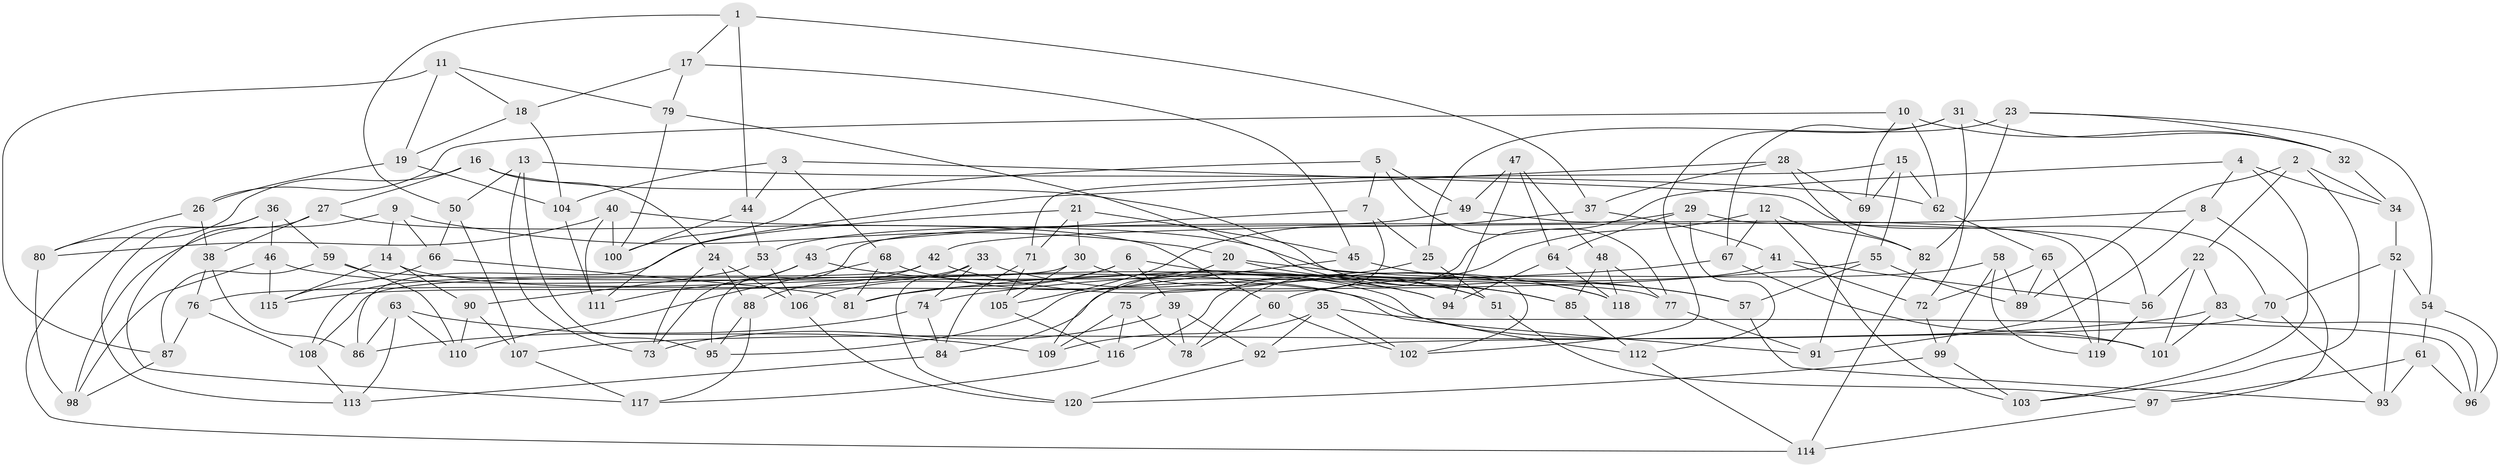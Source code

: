 // coarse degree distribution, {6: 0.35714285714285715, 4: 0.5714285714285714, 5: 0.07142857142857142}
// Generated by graph-tools (version 1.1) at 2025/24/03/03/25 07:24:24]
// undirected, 120 vertices, 240 edges
graph export_dot {
graph [start="1"]
  node [color=gray90,style=filled];
  1;
  2;
  3;
  4;
  5;
  6;
  7;
  8;
  9;
  10;
  11;
  12;
  13;
  14;
  15;
  16;
  17;
  18;
  19;
  20;
  21;
  22;
  23;
  24;
  25;
  26;
  27;
  28;
  29;
  30;
  31;
  32;
  33;
  34;
  35;
  36;
  37;
  38;
  39;
  40;
  41;
  42;
  43;
  44;
  45;
  46;
  47;
  48;
  49;
  50;
  51;
  52;
  53;
  54;
  55;
  56;
  57;
  58;
  59;
  60;
  61;
  62;
  63;
  64;
  65;
  66;
  67;
  68;
  69;
  70;
  71;
  72;
  73;
  74;
  75;
  76;
  77;
  78;
  79;
  80;
  81;
  82;
  83;
  84;
  85;
  86;
  87;
  88;
  89;
  90;
  91;
  92;
  93;
  94;
  95;
  96;
  97;
  98;
  99;
  100;
  101;
  102;
  103;
  104;
  105;
  106;
  107;
  108;
  109;
  110;
  111;
  112;
  113;
  114;
  115;
  116;
  117;
  118;
  119;
  120;
  1 -- 44;
  1 -- 37;
  1 -- 50;
  1 -- 17;
  2 -- 22;
  2 -- 34;
  2 -- 103;
  2 -- 89;
  3 -- 44;
  3 -- 104;
  3 -- 68;
  3 -- 70;
  4 -- 34;
  4 -- 116;
  4 -- 103;
  4 -- 8;
  5 -- 49;
  5 -- 77;
  5 -- 100;
  5 -- 7;
  6 -- 51;
  6 -- 39;
  6 -- 81;
  6 -- 106;
  7 -- 75;
  7 -- 25;
  7 -- 43;
  8 -- 97;
  8 -- 42;
  8 -- 91;
  9 -- 20;
  9 -- 66;
  9 -- 98;
  9 -- 14;
  10 -- 69;
  10 -- 62;
  10 -- 26;
  10 -- 32;
  11 -- 18;
  11 -- 79;
  11 -- 87;
  11 -- 19;
  12 -- 67;
  12 -- 78;
  12 -- 82;
  12 -- 103;
  13 -- 95;
  13 -- 50;
  13 -- 73;
  13 -- 62;
  14 -- 115;
  14 -- 101;
  14 -- 90;
  15 -- 71;
  15 -- 62;
  15 -- 55;
  15 -- 69;
  16 -- 24;
  16 -- 27;
  16 -- 80;
  16 -- 118;
  17 -- 79;
  17 -- 18;
  17 -- 45;
  18 -- 104;
  18 -- 19;
  19 -- 104;
  19 -- 26;
  20 -- 85;
  20 -- 57;
  20 -- 109;
  21 -- 86;
  21 -- 45;
  21 -- 71;
  21 -- 30;
  22 -- 83;
  22 -- 56;
  22 -- 101;
  23 -- 25;
  23 -- 82;
  23 -- 32;
  23 -- 54;
  24 -- 88;
  24 -- 73;
  24 -- 106;
  25 -- 51;
  25 -- 84;
  26 -- 80;
  26 -- 38;
  27 -- 117;
  27 -- 38;
  27 -- 60;
  28 -- 37;
  28 -- 82;
  28 -- 69;
  28 -- 111;
  29 -- 112;
  29 -- 64;
  29 -- 95;
  29 -- 56;
  30 -- 108;
  30 -- 105;
  30 -- 51;
  31 -- 32;
  31 -- 67;
  31 -- 102;
  31 -- 72;
  32 -- 34;
  33 -- 94;
  33 -- 74;
  33 -- 115;
  33 -- 120;
  34 -- 52;
  35 -- 102;
  35 -- 92;
  35 -- 109;
  35 -- 96;
  36 -- 114;
  36 -- 46;
  36 -- 59;
  36 -- 113;
  37 -- 105;
  37 -- 41;
  38 -- 86;
  38 -- 76;
  39 -- 78;
  39 -- 73;
  39 -- 92;
  40 -- 85;
  40 -- 100;
  40 -- 80;
  40 -- 111;
  41 -- 76;
  41 -- 72;
  41 -- 56;
  42 -- 118;
  42 -- 108;
  42 -- 88;
  43 -- 94;
  43 -- 73;
  43 -- 111;
  44 -- 100;
  44 -- 53;
  45 -- 57;
  45 -- 95;
  46 -- 91;
  46 -- 115;
  46 -- 98;
  47 -- 94;
  47 -- 64;
  47 -- 49;
  47 -- 48;
  48 -- 85;
  48 -- 77;
  48 -- 118;
  49 -- 119;
  49 -- 53;
  50 -- 66;
  50 -- 107;
  51 -- 97;
  52 -- 54;
  52 -- 70;
  52 -- 93;
  53 -- 90;
  53 -- 106;
  54 -- 96;
  54 -- 61;
  55 -- 89;
  55 -- 74;
  55 -- 57;
  56 -- 119;
  57 -- 93;
  58 -- 99;
  58 -- 119;
  58 -- 89;
  58 -- 60;
  59 -- 77;
  59 -- 110;
  59 -- 87;
  60 -- 78;
  60 -- 102;
  61 -- 97;
  61 -- 93;
  61 -- 96;
  62 -- 65;
  63 -- 110;
  63 -- 109;
  63 -- 86;
  63 -- 113;
  64 -- 94;
  64 -- 118;
  65 -- 72;
  65 -- 89;
  65 -- 119;
  66 -- 81;
  66 -- 115;
  67 -- 101;
  67 -- 81;
  68 -- 110;
  68 -- 112;
  68 -- 81;
  69 -- 91;
  70 -- 92;
  70 -- 93;
  71 -- 105;
  71 -- 84;
  72 -- 99;
  74 -- 86;
  74 -- 84;
  75 -- 116;
  75 -- 78;
  75 -- 109;
  76 -- 108;
  76 -- 87;
  77 -- 91;
  79 -- 102;
  79 -- 100;
  80 -- 98;
  82 -- 114;
  83 -- 96;
  83 -- 101;
  83 -- 107;
  84 -- 113;
  85 -- 112;
  87 -- 98;
  88 -- 117;
  88 -- 95;
  90 -- 110;
  90 -- 107;
  92 -- 120;
  97 -- 114;
  99 -- 120;
  99 -- 103;
  104 -- 111;
  105 -- 116;
  106 -- 120;
  107 -- 117;
  108 -- 113;
  112 -- 114;
  116 -- 117;
}
